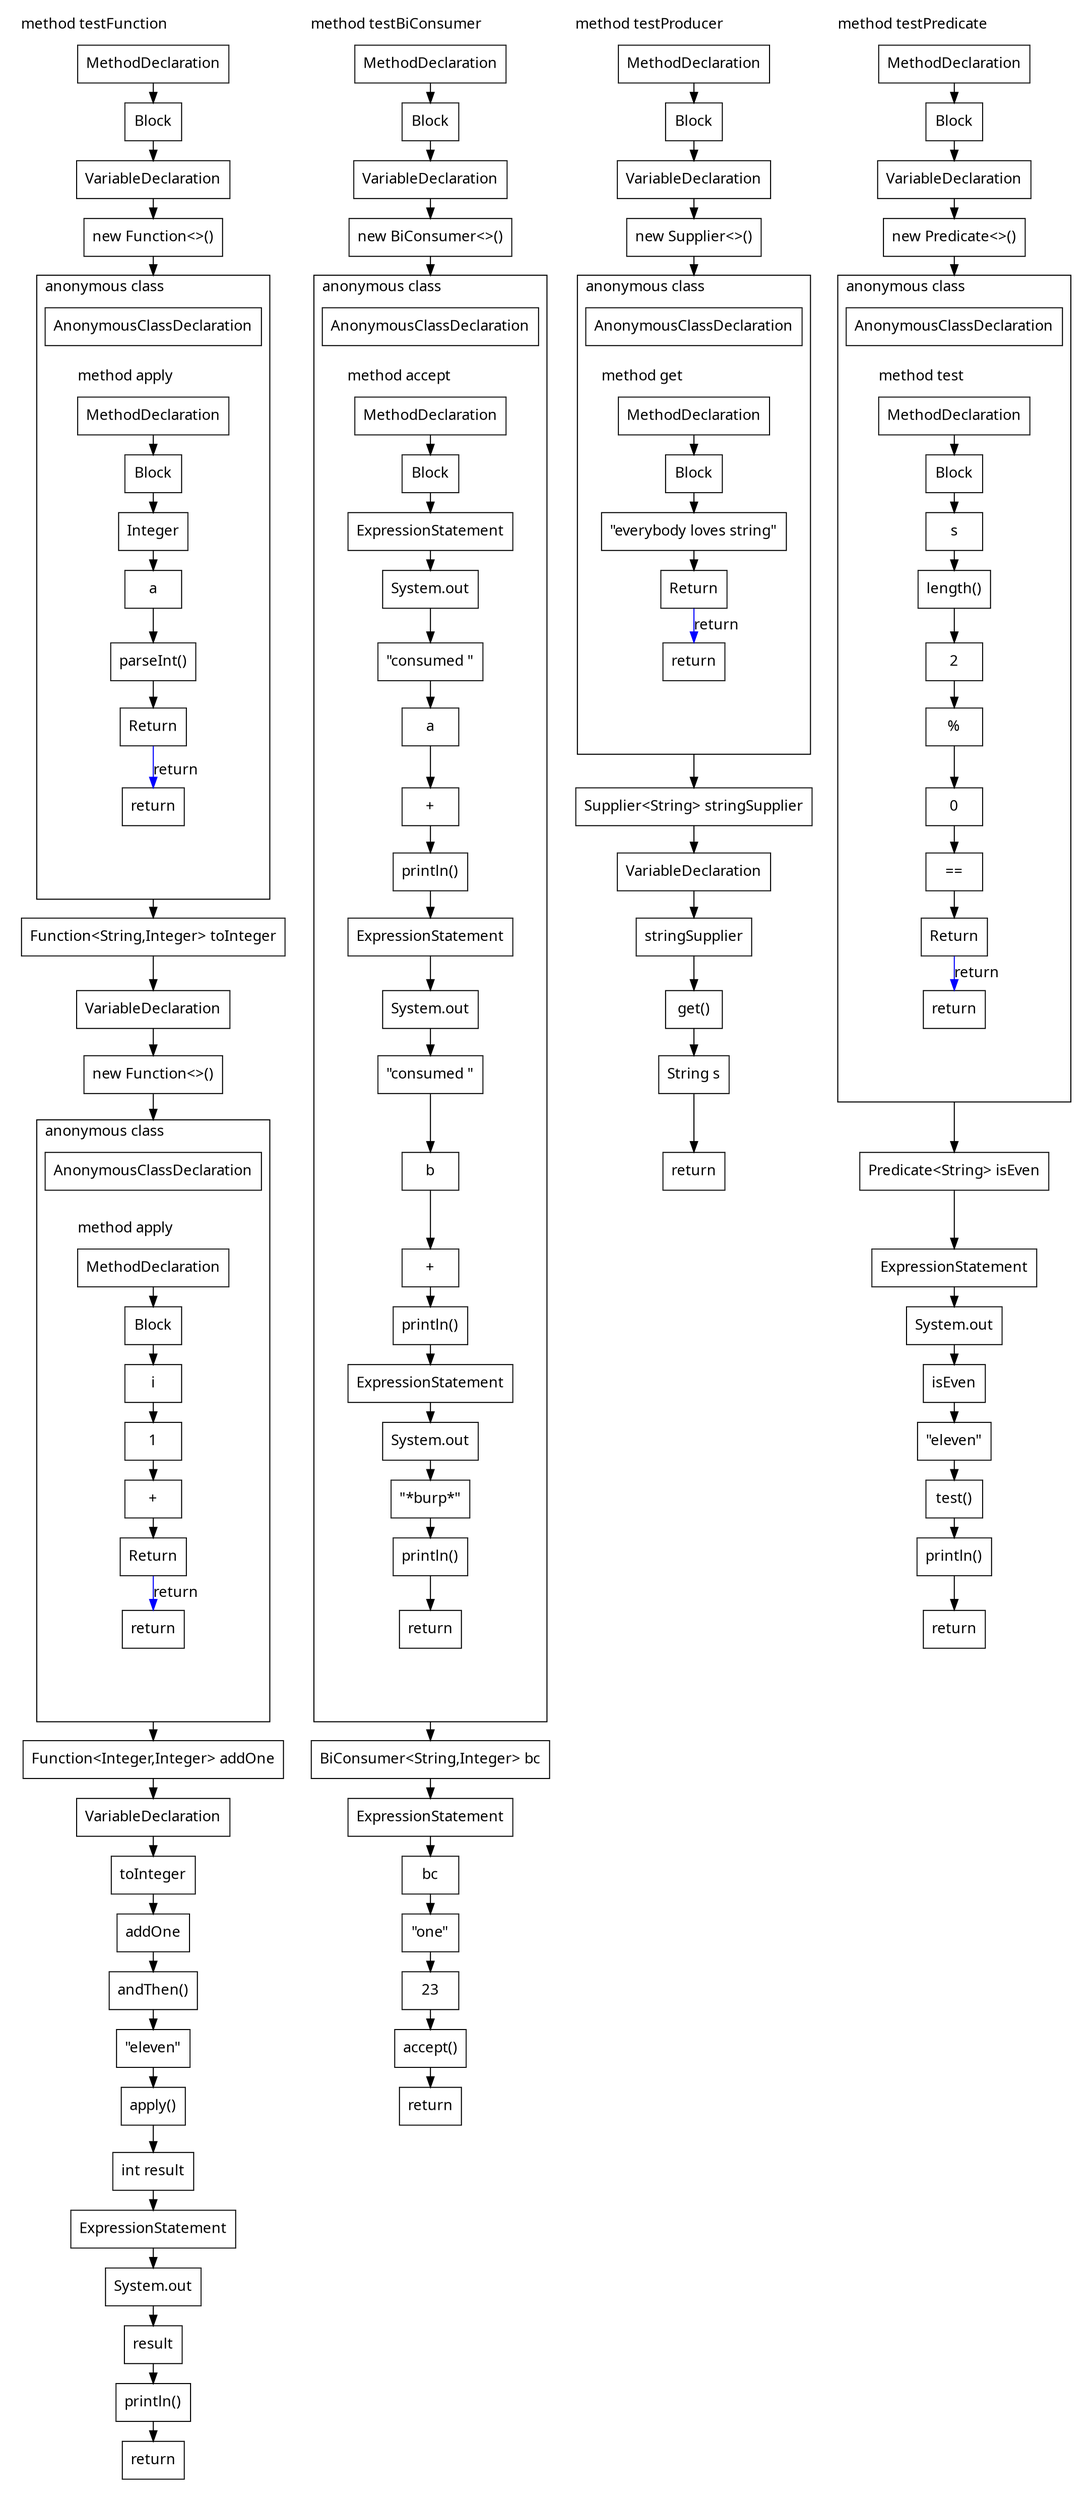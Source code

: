 digraph G {
  node [
    shape = rect;
    fontname = "Handlee";
  ]
  edge [
    fontname = "Handlee";
  ]
  bgcolor = transparent;
  fontname = "Handlee";
  compound = true;
  s_14 [
    class = "methodDeclaration";
    label = "MethodDeclaration";
    fillcolor = white;
    style = filled;
  ];
  s_14_3 [
    class = "block";
    label = "Block";
    fillcolor = white;
    style = filled;
  ];
  s_15 [
    class = "variableDeclaration";
    label = "VariableDeclaration";
    fillcolor = white;
    style = filled;
  ];
  s_15_5 [
    class = "variableDeclarationFragment";
    label = "Function<String,Integer> toInteger";
    fillcolor = white;
    style = filled;
  ];
  s_15_7 [
    class = "classInstanceCreation";
    label = "new Function<>()";
    fillcolor = white;
    style = filled;
  ];
  s_15_9 [
    class = "anonymousClass anonymousClassDeclaration";
    label = "AnonymousClassDeclaration";
    fillcolor = white;
    style = filled;
    pencolor = black;
  ];
  s_16 [
    class = "methodDeclaration";
    label = "MethodDeclaration";
    fillcolor = white;
    style = filled;
  ];
  s_17_6 [
    class = "block";
    label = "Block";
    fillcolor = white;
    style = filled;
  ];
  s_18 [
    class = "return";
    label = "Return";
    fillcolor = white;
    style = filled;
  ];
  s_18_2 [
    class = "methodInvocation";
    label = "parseInt()";
    fillcolor = white;
    style = filled;
  ];
  s_18_3 [
    class = "simpleName";
    label = "Integer";
    fillcolor = white;
    style = filled;
  ];
  s_18_5 [
    class = "simpleName";
    label = "a";
    fillcolor = white;
    style = filled;
  ];
  s_21 [
    class = "variableDeclaration";
    label = "VariableDeclaration";
    fillcolor = white;
    style = filled;
  ];
  s_21_5 [
    class = "variableDeclarationFragment";
    label = "Function<Integer,Integer> addOne";
    fillcolor = white;
    style = filled;
  ];
  s_21_7 [
    class = "classInstanceCreation";
    label = "new Function<>()";
    fillcolor = white;
    style = filled;
  ];
  s_21_9 [
    class = "anonymousClass anonymousClassDeclaration";
    label = "AnonymousClassDeclaration";
    fillcolor = white;
    style = filled;
    pencolor = black;
  ];
  s_22 [
    class = "methodDeclaration";
    label = "MethodDeclaration";
    fillcolor = white;
    style = filled;
  ];
  s_23_6 [
    class = "block";
    label = "Block";
    fillcolor = white;
    style = filled;
  ];
  s_24 [
    class = "return";
    label = "Return";
    fillcolor = white;
    style = filled;
  ];
  s_24_2 [
    class = "infixExpression";
    label = "+";
    fillcolor = white;
    style = filled;
  ];
  s_24_3 [
    class = "simpleName";
    label = "i";
    fillcolor = white;
    style = filled;
  ];
  s_24_4 [
    class = "numberLiteral literal";
    label = "1";
    fillcolor = white;
    style = filled;
  ];
  s_28 [
    class = "variableDeclaration";
    label = "VariableDeclaration";
    fillcolor = white;
    style = filled;
  ];
  s_28_2 [
    class = "variableDeclarationFragment";
    label = "int result";
    fillcolor = white;
    style = filled;
  ];
  s_28_4 [
    class = "methodInvocation";
    label = "apply()";
    fillcolor = white;
    style = filled;
  ];
  s_28_5 [
    class = "methodInvocation";
    label = "andThen()";
    fillcolor = white;
    style = filled;
  ];
  s_28_6 [
    class = "simpleName";
    label = "toInteger";
    fillcolor = white;
    style = filled;
  ];
  s_28_8 [
    class = "simpleName";
    label = "addOne";
    fillcolor = white;
    style = filled;
  ];
  s_28_10 [
    class = "stringLiteral literal";
    label = "\"eleven\"";
    fillcolor = white;
    style = filled;
  ];
  s_29 [
    class = "expressionStatement";
    label = "ExpressionStatement";
    fillcolor = white;
    style = filled;
  ];
  s_29_2 [
    class = "methodInvocation";
    label = "println()";
    fillcolor = white;
    style = filled;
  ];
  s_29_3 [
    class = "qualifiedName";
    label = "System.out";
    fillcolor = white;
    style = filled;
  ];
  s_29_7 [
    class = "simpleName";
    label = "result";
    fillcolor = white;
    style = filled;
  ];
  s_32 [
    class = "methodDeclaration";
    label = "MethodDeclaration";
    fillcolor = white;
    style = filled;
  ];
  s_32_3 [
    class = "block";
    label = "Block";
    fillcolor = white;
    style = filled;
  ];
  s_33 [
    class = "variableDeclaration";
    label = "VariableDeclaration";
    fillcolor = white;
    style = filled;
  ];
  s_33_5 [
    class = "variableDeclarationFragment";
    label = "BiConsumer<String,Integer> bc";
    fillcolor = white;
    style = filled;
  ];
  s_33_7 [
    class = "classInstanceCreation";
    label = "new BiConsumer<>()";
    fillcolor = white;
    style = filled;
  ];
  s_33_9 [
    class = "anonymousClass anonymousClassDeclaration";
    label = "AnonymousClassDeclaration";
    fillcolor = white;
    style = filled;
    pencolor = black;
  ];
  s_34 [
    class = "methodDeclaration";
    label = "MethodDeclaration";
    fillcolor = white;
    style = filled;
  ];
  s_35_8 [
    class = "block";
    label = "Block";
    fillcolor = white;
    style = filled;
  ];
  s_36 [
    class = "expressionStatement";
    label = "ExpressionStatement";
    fillcolor = white;
    style = filled;
  ];
  s_36_2 [
    class = "methodInvocation";
    label = "println()";
    fillcolor = white;
    style = filled;
  ];
  s_36_3 [
    class = "qualifiedName";
    label = "System.out";
    fillcolor = white;
    style = filled;
  ];
  s_36_7 [
    class = "infixExpression";
    label = "+";
    fillcolor = white;
    style = filled;
  ];
  s_36_8 [
    class = "stringLiteral literal";
    label = "\"consumed \"";
    fillcolor = white;
    style = filled;
  ];
  s_36_9 [
    class = "simpleName";
    label = "a";
    fillcolor = white;
    style = filled;
  ];
  s_37 [
    class = "expressionStatement";
    label = "ExpressionStatement";
    fillcolor = white;
    style = filled;
  ];
  s_37_2 [
    class = "methodInvocation";
    label = "println()";
    fillcolor = white;
    style = filled;
  ];
  s_37_3 [
    class = "qualifiedName";
    label = "System.out";
    fillcolor = white;
    style = filled;
  ];
  s_37_7 [
    class = "infixExpression";
    label = "+";
    fillcolor = white;
    style = filled;
  ];
  s_37_8 [
    class = "stringLiteral literal";
    label = "\"consumed \"";
    fillcolor = white;
    style = filled;
  ];
  s_37_9 [
    class = "simpleName";
    label = "b";
    fillcolor = white;
    style = filled;
  ];
  s_38 [
    class = "expressionStatement";
    label = "ExpressionStatement";
    fillcolor = white;
    style = filled;
  ];
  s_38_2 [
    class = "methodInvocation";
    label = "println()";
    fillcolor = white;
    style = filled;
  ];
  s_38_3 [
    class = "qualifiedName";
    label = "System.out";
    fillcolor = white;
    style = filled;
  ];
  s_38_7 [
    class = "stringLiteral literal";
    label = "\"*burp*\"";
    fillcolor = white;
    style = filled;
  ];
  s_41 [
    class = "expressionStatement";
    label = "ExpressionStatement";
    fillcolor = white;
    style = filled;
  ];
  s_41_2 [
    class = "methodInvocation";
    label = "accept()";
    fillcolor = white;
    style = filled;
  ];
  s_41_3 [
    class = "simpleName";
    label = "bc";
    fillcolor = white;
    style = filled;
  ];
  s_41_5 [
    class = "stringLiteral literal";
    label = "\"one\"";
    fillcolor = white;
    style = filled;
  ];
  s_41_6 [
    class = "numberLiteral literal";
    label = "23";
    fillcolor = white;
    style = filled;
  ];
  s_44 [
    class = "methodDeclaration";
    label = "MethodDeclaration";
    fillcolor = white;
    style = filled;
  ];
  s_44_3 [
    class = "block";
    label = "Block";
    fillcolor = white;
    style = filled;
  ];
  s_45 [
    class = "variableDeclaration";
    label = "VariableDeclaration";
    fillcolor = white;
    style = filled;
  ];
  s_45_4 [
    class = "variableDeclarationFragment";
    label = "Supplier<String> stringSupplier";
    fillcolor = white;
    style = filled;
  ];
  s_45_6 [
    class = "classInstanceCreation";
    label = "new Supplier<>()";
    fillcolor = white;
    style = filled;
  ];
  s_45_8 [
    class = "anonymousClass anonymousClassDeclaration";
    label = "AnonymousClassDeclaration";
    fillcolor = white;
    style = filled;
    pencolor = black;
  ];
  s_46 [
    class = "methodDeclaration";
    label = "MethodDeclaration";
    fillcolor = white;
    style = filled;
  ];
  s_47_3 [
    class = "block";
    label = "Block";
    fillcolor = white;
    style = filled;
  ];
  s_48 [
    class = "return";
    label = "Return";
    fillcolor = white;
    style = filled;
  ];
  s_48_2 [
    class = "stringLiteral literal";
    label = "\"everybody loves string\"";
    fillcolor = white;
    style = filled;
  ];
  s_51 [
    class = "variableDeclaration";
    label = "VariableDeclaration";
    fillcolor = white;
    style = filled;
  ];
  s_51_3 [
    class = "variableDeclarationFragment";
    label = "String s";
    fillcolor = white;
    style = filled;
  ];
  s_51_5 [
    class = "methodInvocation";
    label = "get()";
    fillcolor = white;
    style = filled;
  ];
  s_51_6 [
    class = "simpleName";
    label = "stringSupplier";
    fillcolor = white;
    style = filled;
  ];
  s_54 [
    class = "methodDeclaration";
    label = "MethodDeclaration";
    fillcolor = white;
    style = filled;
  ];
  s_54_3 [
    class = "block";
    label = "Block";
    fillcolor = white;
    style = filled;
  ];
  s_55 [
    class = "variableDeclaration";
    label = "VariableDeclaration";
    fillcolor = white;
    style = filled;
  ];
  s_55_4 [
    class = "variableDeclarationFragment";
    label = "Predicate<String> isEven";
    fillcolor = white;
    style = filled;
  ];
  s_55_6 [
    class = "classInstanceCreation";
    label = "new Predicate<>()";
    fillcolor = white;
    style = filled;
  ];
  s_55_8 [
    class = "anonymousClass anonymousClassDeclaration";
    label = "AnonymousClassDeclaration";
    fillcolor = white;
    style = filled;
    pencolor = black;
  ];
  s_56 [
    class = "methodDeclaration";
    label = "MethodDeclaration";
    fillcolor = white;
    style = filled;
  ];
  s_57_5 [
    class = "block";
    label = "Block";
    fillcolor = white;
    style = filled;
  ];
  s_58 [
    class = "return";
    label = "Return";
    fillcolor = white;
    style = filled;
  ];
  s_58_2 [
    class = "infixExpression";
    label = "==";
    fillcolor = white;
    style = filled;
  ];
  s_58_3 [
    class = "infixExpression";
    label = "%";
    fillcolor = white;
    style = filled;
  ];
  s_58_4 [
    class = "methodInvocation";
    label = "length()";
    fillcolor = white;
    style = filled;
  ];
  s_58_5 [
    class = "simpleName";
    label = "s";
    fillcolor = white;
    style = filled;
  ];
  s_58_7 [
    class = "numberLiteral literal";
    label = "2";
    fillcolor = white;
    style = filled;
  ];
  s_58_8 [
    class = "numberLiteral literal";
    label = "0";
    fillcolor = white;
    style = filled;
  ];
  s_62 [
    class = "expressionStatement";
    label = "ExpressionStatement";
    fillcolor = white;
    style = filled;
  ];
  s_62_2 [
    class = "methodInvocation";
    label = "println()";
    fillcolor = white;
    style = filled;
  ];
  s_62_3 [
    class = "qualifiedName";
    label = "System.out";
    fillcolor = white;
    style = filled;
  ];
  s_62_7 [
    class = "methodInvocation";
    label = "test()";
    fillcolor = white;
    style = filled;
  ];
  s_62_8 [
    class = "simpleName";
    label = "isEven";
    fillcolor = white;
    style = filled;
  ];
  s_62_10 [
    class = "stringLiteral literal";
    label = "\"eleven\"";
    fillcolor = white;
    style = filled;
  ];
  m_19 [
    class = "method end";
    label = "return";
    fillcolor = white;
    style = filled;
  ];
  s_20 [
    class = "end anonymousClassDeclaration";
    label = "hidden";
    fillcolor = white;
    color = transparent;
    fontcolor = transparent;
    style = filled;
  ];
  m_25 [
    class = "method end";
    label = "return";
    fillcolor = white;
    style = filled;
  ];
  s_26 [
    class = "end anonymousClassDeclaration";
    label = "hidden";
    fillcolor = white;
    color = transparent;
    fontcolor = transparent;
    style = filled;
  ];
  m_30 [
    class = "method end";
    label = "return";
    fillcolor = white;
    style = filled;
  ];
  m_39 [
    class = "method end";
    label = "return";
    fillcolor = white;
    style = filled;
  ];
  s_40 [
    class = "end anonymousClassDeclaration";
    label = "hidden";
    fillcolor = white;
    color = transparent;
    fontcolor = transparent;
    style = filled;
  ];
  m_42 [
    class = "method end";
    label = "return";
    fillcolor = white;
    style = filled;
  ];
  m_49 [
    class = "method end";
    label = "return";
    fillcolor = white;
    style = filled;
  ];
  s_50 [
    class = "end anonymousClassDeclaration";
    label = "hidden";
    fillcolor = white;
    color = transparent;
    fontcolor = transparent;
    style = filled;
  ];
  m_52 [
    class = "method end";
    label = "return";
    fillcolor = white;
    style = filled;
  ];
  m_59 [
    class = "method end";
    label = "return";
    fillcolor = white;
    style = filled;
  ];
  s_61 [
    class = "end anonymousClassDeclaration";
    label = "hidden";
    fillcolor = white;
    color = transparent;
    fontcolor = transparent;
    style = filled;
  ];
  m_63 [
    class = "method end";
    label = "return";
    fillcolor = white;
    style = filled;
  ];
  s_14 -> s_14_3;
  s_14_3 -> s_15;
  s_15 -> s_15_7;
  s_15_7 -> s_15_9 [
    lhead = cluster_anon_15;
  ];
  s_15_9 -> s_16 [
    color = transparent;
  ];
  s_16 -> s_17_6;
  s_17_6 -> s_18_3;
  s_18_3 -> s_18_5;
  s_18_5 -> s_18_2;
  s_18_2 -> s_18;
  s_18 -> m_19 [
    label="return";
    color = blue;
  ];
  m_19 -> s_20 [
    color = transparent;
  ];
  s_20 -> s_15_5 [
    ltail = cluster_anon_15;
  ];
  s_15_5 -> s_21;
  s_21 -> s_21_7;
  s_21_7 -> s_21_9 [
    lhead = cluster_anon_21;
  ];
  s_21_9 -> s_22 [
    color = transparent;
  ];
  s_22 -> s_23_6;
  s_23_6 -> s_24_3;
  s_24_3 -> s_24_4;
  s_24_4 -> s_24_2;
  s_24_2 -> s_24;
  s_24 -> m_25 [
    label="return";
    color = blue;
  ];
  m_25 -> s_26 [
    color = transparent;
  ];
  s_26 -> s_21_5 [
    ltail = cluster_anon_21;
  ];
  s_21_5 -> s_28;
  s_28 -> s_28_6;
  s_28_6 -> s_28_8;
  s_28_8 -> s_28_5;
  s_28_5 -> s_28_10;
  s_28_10 -> s_28_4;
  s_28_4 -> s_28_2;
  s_28_2 -> s_29;
  s_29 -> s_29_3;
  s_29_3 -> s_29_7;
  s_29_7 -> s_29_2;
  s_29_2 -> m_30;
  s_32 -> s_32_3;
  s_32_3 -> s_33;
  s_33 -> s_33_7;
  s_33_7 -> s_33_9 [
    lhead = cluster_anon_33;
  ];
  s_33_9 -> s_34 [
    color = transparent;
  ];
  s_34 -> s_35_8;
  s_35_8 -> s_36;
  s_36 -> s_36_3;
  s_36_3 -> s_36_8;
  s_36_8 -> s_36_9;
  s_36_9 -> s_36_7;
  s_36_7 -> s_36_2;
  s_36_2 -> s_37;
  s_37 -> s_37_3;
  s_37_3 -> s_37_8;
  s_37_8 -> s_37_9;
  s_37_9 -> s_37_7;
  s_37_7 -> s_37_2;
  s_37_2 -> s_38;
  s_38 -> s_38_3;
  s_38_3 -> s_38_7;
  s_38_7 -> s_38_2;
  s_38_2 -> m_39;
  m_39 -> s_40 [
    color = transparent;
  ];
  s_40 -> s_33_5 [
    ltail = cluster_anon_33;
  ];
  s_33_5 -> s_41;
  s_41 -> s_41_3;
  s_41_3 -> s_41_5;
  s_41_5 -> s_41_6;
  s_41_6 -> s_41_2;
  s_41_2 -> m_42;
  s_44 -> s_44_3;
  s_44_3 -> s_45;
  s_45 -> s_45_6;
  s_45_6 -> s_45_8 [
    lhead = cluster_anon_45;
  ];
  s_45_8 -> s_46 [
    color = transparent;
  ];
  s_46 -> s_47_3;
  s_47_3 -> s_48_2;
  s_48_2 -> s_48;
  s_48 -> m_49 [
    label="return";
    color = blue;
  ];
  m_49 -> s_50 [
    color = transparent;
  ];
  s_50 -> s_45_4 [
    ltail = cluster_anon_45;
  ];
  s_45_4 -> s_51;
  s_51 -> s_51_6;
  s_51_6 -> s_51_5;
  s_51_5 -> s_51_3;
  s_51_3 -> m_52;
  s_54 -> s_54_3;
  s_54_3 -> s_55;
  s_55 -> s_55_6;
  s_55_6 -> s_55_8 [
    lhead = cluster_anon_55;
  ];
  s_55_8 -> s_56 [
    color = transparent;
  ];
  s_56 -> s_57_5;
  s_57_5 -> s_58_5;
  s_58_5 -> s_58_4;
  s_58_4 -> s_58_7;
  s_58_7 -> s_58_3;
  s_58_3 -> s_58_8;
  s_58_8 -> s_58_2;
  s_58_2 -> s_58;
  s_58 -> m_59 [
    label="return";
    color = blue;
  ];
  m_59 -> s_61 [
    color = transparent;
  ];
  s_61 -> s_55_4 [
    ltail = cluster_anon_55;
  ];
  s_55_4 -> s_62;
  s_62 -> s_62_3;
  s_62_3 -> s_62_8;
  s_62_8 -> s_62_10;
  s_62_10 -> s_62_7;
  s_62_7 -> s_62_2;
  s_62_2 -> m_63;

  subgraph cluster_m_14 {
    label="method testFunction";
    labeljust = "l";
    ranksep = 0.5;
    pencolor = transparent;
    s_14; s_14_3; s_15; s_15_5; s_15_7; s_21; s_21_5; s_21_7; s_28; s_28_2; s_28_4; s_28_5; s_28_6; s_28_8; s_28_10; s_29; s_29_2; s_29_3; s_29_7; m_30;
    subgraph cluster_anon_15 {
      label="anonymous class";
      labeljust = "l";
      ranksep = 0.5;
      pencolor = black;
      s_15_9; s_20;
      subgraph cluster_m_16 {
        label="method apply";
        labeljust = "l";
        ranksep = 0.5;
        pencolor = transparent;
        s_16; s_17_6; s_18; s_18_2; s_18_3; s_18_5; m_19;
      }
    }
    subgraph cluster_anon_21 {
      label="anonymous class";
      labeljust = "l";
      ranksep = 0.5;
      pencolor = black;
      s_21_9; s_26;
      subgraph cluster_m_22 {
        label="method apply";
        labeljust = "l";
        ranksep = 0.5;
        pencolor = transparent;
        s_22; s_23_6; s_24; s_24_2; s_24_3; s_24_4; m_25;
      }
    }
  }
  subgraph cluster_m_32 {
    label="method testBiConsumer";
    labeljust = "l";
    ranksep = 0.5;
    pencolor = transparent;
    s_32; s_32_3; s_33; s_33_5; s_33_7; s_41; s_41_2; s_41_3; s_41_5; s_41_6; m_42;
    subgraph cluster_anon_33 {
      label="anonymous class";
      labeljust = "l";
      ranksep = 0.5;
      pencolor = black;
      s_33_9; s_40;
      subgraph cluster_m_34 {
        label="method accept";
        labeljust = "l";
        ranksep = 0.5;
        pencolor = transparent;
        s_34; s_35_8; s_36; s_36_2; s_36_3; s_36_7; s_36_8; s_36_9; s_37; s_37_2; s_37_3; s_37_7; s_37_8; s_37_9; s_38; s_38_2; s_38_3; s_38_7; m_39;
      }
    }
  }
  subgraph cluster_m_44 {
    label="method testProducer";
    labeljust = "l";
    ranksep = 0.5;
    pencolor = transparent;
    s_44; s_44_3; s_45; s_45_4; s_45_6; s_51; s_51_3; s_51_5; s_51_6; m_52;
    subgraph cluster_anon_45 {
      label="anonymous class";
      labeljust = "l";
      ranksep = 0.5;
      pencolor = black;
      s_45_8; s_50;
      subgraph cluster_m_46 {
        label="method get";
        labeljust = "l";
        ranksep = 0.5;
        pencolor = transparent;
        s_46; s_47_3; s_48; s_48_2; m_49;
      }
    }
  }
  subgraph cluster_m_54 {
    label="method testPredicate";
    labeljust = "l";
    ranksep = 0.5;
    pencolor = transparent;
    s_54; s_54_3; s_55; s_55_4; s_55_6; s_62; s_62_2; s_62_3; s_62_7; s_62_8; s_62_10; m_63;
    subgraph cluster_anon_55 {
      label="anonymous class";
      labeljust = "l";
      ranksep = 0.5;
      pencolor = black;
      s_55_8; s_61;
      subgraph cluster_m_56 {
        label="method test";
        labeljust = "l";
        ranksep = 0.5;
        pencolor = transparent;
        s_56; s_57_5; s_58; s_58_2; s_58_3; s_58_4; s_58_5; s_58_7; s_58_8; m_59;
      }
    }
  }
}

